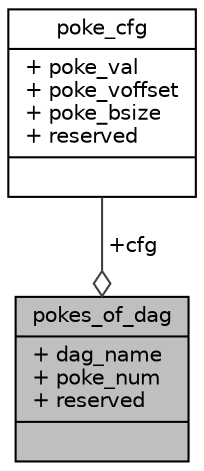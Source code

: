 digraph "pokes_of_dag"
{
 // INTERACTIVE_SVG=YES
 // LATEX_PDF_SIZE
  bgcolor="transparent";
  edge [fontname="Helvetica",fontsize="10",labelfontname="Helvetica",labelfontsize="10"];
  node [fontname="Helvetica",fontsize="10",shape=record];
  Node1 [label="{pokes_of_dag\n|+ dag_name\l+ poke_num\l+ reserved\l|}",height=0.2,width=0.4,color="black", fillcolor="grey75", style="filled", fontcolor="black",tooltip=" "];
  Node2 -> Node1 [color="grey25",fontsize="10",style="solid",label=" +cfg" ,arrowhead="odiamond",fontname="Helvetica"];
  Node2 [label="{poke_cfg\n|+ poke_val\l+ poke_voffset\l+ poke_bsize\l+ reserved\l|}",height=0.2,width=0.4,color="black",URL="$d7/d8a/structpoke__cfg.html",tooltip=" "];
}
